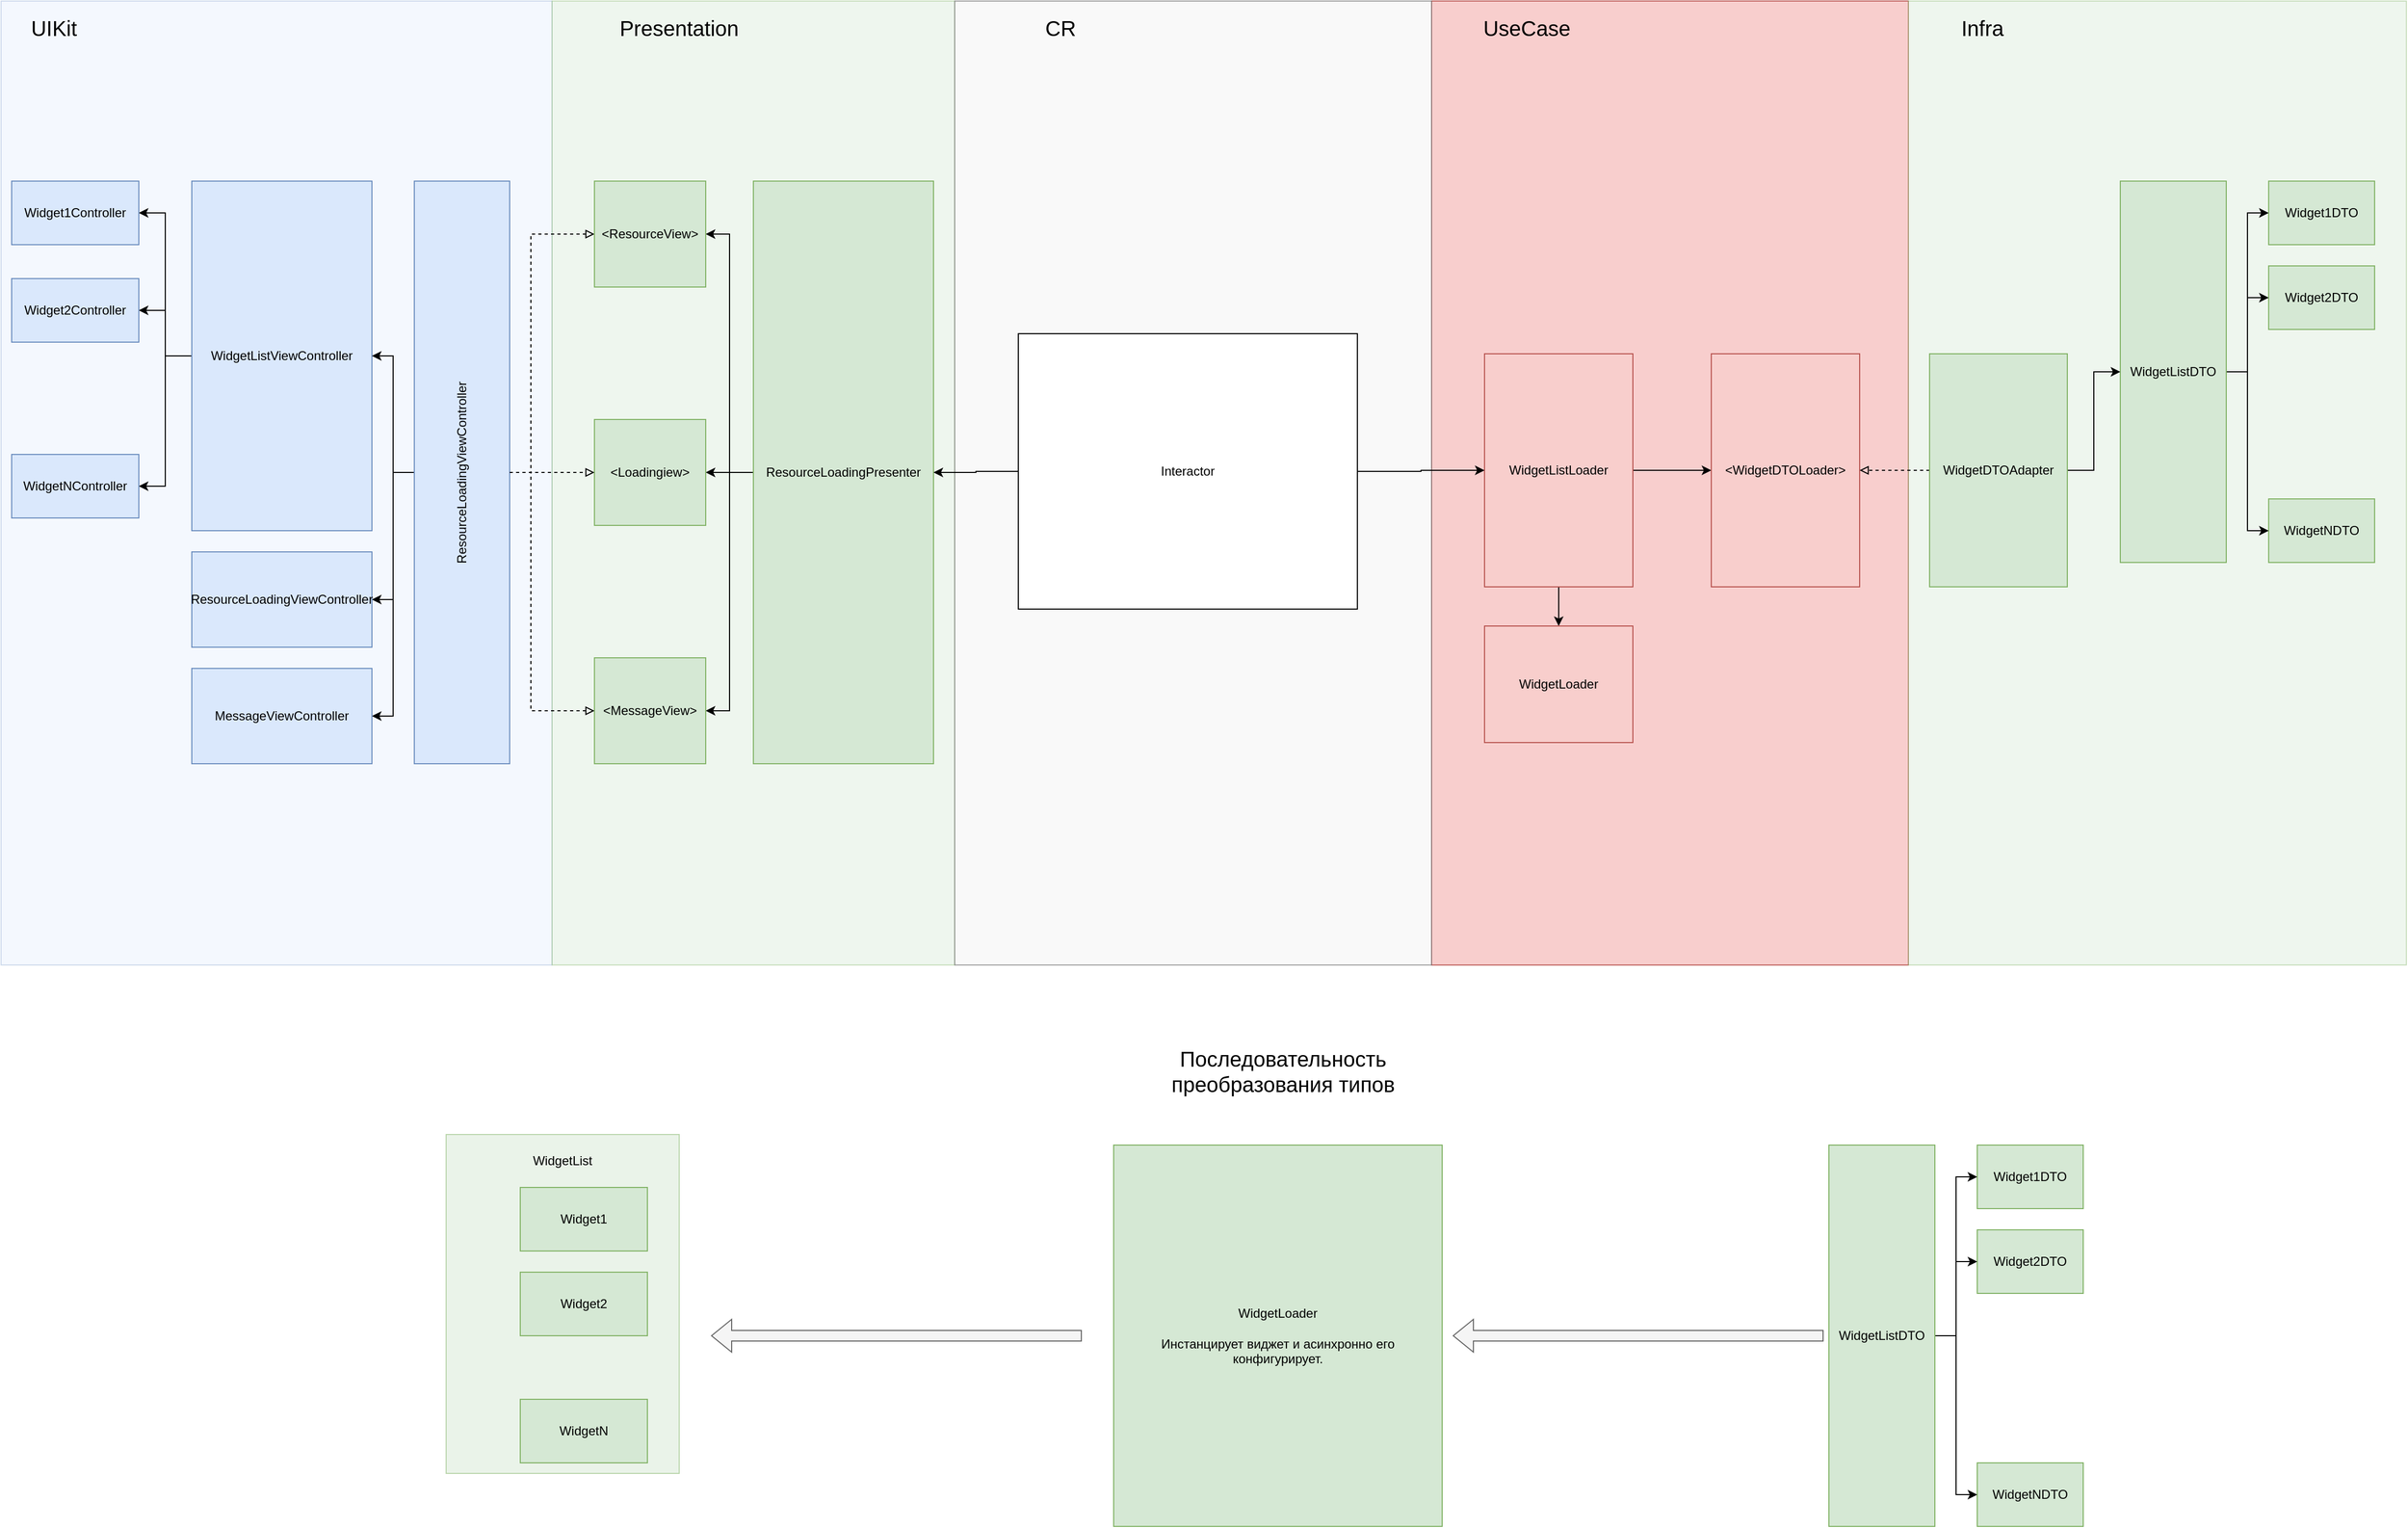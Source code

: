 <mxfile version="21.2.8" type="device">
  <diagram name="Page-1" id="LYl9F33TD6mUcOZTqUW9">
    <mxGraphModel dx="1242" dy="815" grid="1" gridSize="10" guides="1" tooltips="1" connect="1" arrows="1" fold="1" page="1" pageScale="1" pageWidth="1169" pageHeight="827" math="0" shadow="0">
      <root>
        <mxCell id="0" />
        <mxCell id="1" parent="0" />
        <mxCell id="AYsp923ja1xSld4CboRq-62" value="" style="rounded=0;whiteSpace=wrap;html=1;fillColor=#d5e8d4;strokeColor=#82b366;opacity=50;" parent="1" vertex="1">
          <mxGeometry x="420" y="1120" width="220" height="320" as="geometry" />
        </mxCell>
        <mxCell id="AYsp923ja1xSld4CboRq-11" value="" style="group;movable=1;resizable=1;rotatable=1;deletable=1;editable=1;locked=0;connectable=1;fillColor=#dae8fc;strokeColor=#6c8ebf;container=0;opacity=30;" parent="1" vertex="1" connectable="0">
          <mxGeometry y="50" width="520" height="910" as="geometry" />
        </mxCell>
        <mxCell id="AYsp923ja1xSld4CboRq-21" value="" style="group;movable=1;resizable=1;rotatable=1;deletable=1;editable=1;locked=0;connectable=1;fillColor=#f8cecc;strokeColor=#b85450;" parent="1" vertex="1" connectable="0">
          <mxGeometry x="1350" y="50" width="450" height="910" as="geometry" />
        </mxCell>
        <mxCell id="AYsp923ja1xSld4CboRq-22" value="" style="rounded=0;whiteSpace=wrap;html=1;fillColor=#f8cecc;strokeColor=#b85450;opacity=40;" parent="AYsp923ja1xSld4CboRq-21" vertex="1">
          <mxGeometry width="450" height="910" as="geometry" />
        </mxCell>
        <mxCell id="AYsp923ja1xSld4CboRq-23" value="UseCase" style="text;html=1;strokeColor=none;fillColor=none;align=center;verticalAlign=middle;whiteSpace=wrap;rounded=0;fontSize=20;" parent="AYsp923ja1xSld4CboRq-21" vertex="1">
          <mxGeometry x="20" y="10" width="140" height="30" as="geometry" />
        </mxCell>
        <mxCell id="AYsp923ja1xSld4CboRq-72" style="edgeStyle=orthogonalEdgeStyle;rounded=0;orthogonalLoop=1;jettySize=auto;html=1;entryX=0;entryY=0.5;entryDx=0;entryDy=0;" parent="AYsp923ja1xSld4CboRq-21" source="AYsp923ja1xSld4CboRq-50" target="AYsp923ja1xSld4CboRq-71" edge="1">
          <mxGeometry relative="1" as="geometry" />
        </mxCell>
        <mxCell id="AYsp923ja1xSld4CboRq-78" style="edgeStyle=orthogonalEdgeStyle;rounded=0;orthogonalLoop=1;jettySize=auto;html=1;entryX=0.5;entryY=0;entryDx=0;entryDy=0;" parent="AYsp923ja1xSld4CboRq-21" source="AYsp923ja1xSld4CboRq-50" target="AYsp923ja1xSld4CboRq-77" edge="1">
          <mxGeometry relative="1" as="geometry" />
        </mxCell>
        <mxCell id="AYsp923ja1xSld4CboRq-50" value="WidgetListLoader" style="rounded=0;whiteSpace=wrap;html=1;fillColor=#f8cecc;strokeColor=#b85450;" parent="AYsp923ja1xSld4CboRq-21" vertex="1">
          <mxGeometry x="50" y="333" width="140" height="220" as="geometry" />
        </mxCell>
        <mxCell id="AYsp923ja1xSld4CboRq-71" value="&amp;lt;WidgetDTOLoader&amp;gt;" style="rounded=0;whiteSpace=wrap;html=1;fillColor=#f8cecc;strokeColor=#b85450;" parent="AYsp923ja1xSld4CboRq-21" vertex="1">
          <mxGeometry x="264" y="333" width="140" height="220" as="geometry" />
        </mxCell>
        <mxCell id="AYsp923ja1xSld4CboRq-77" value="WidgetLoader" style="rounded=0;whiteSpace=wrap;html=1;fillColor=#f8cecc;strokeColor=#b85450;" parent="AYsp923ja1xSld4CboRq-21" vertex="1">
          <mxGeometry x="50" y="590" width="140" height="110" as="geometry" />
        </mxCell>
        <mxCell id="AYsp923ja1xSld4CboRq-16" value="" style="rounded=0;whiteSpace=wrap;html=1;fillColor=#d5e8d4;strokeColor=#82b366;opacity=40;movable=1;resizable=1;rotatable=1;deletable=1;editable=1;locked=0;connectable=1;" parent="1" vertex="1">
          <mxGeometry x="1800" y="50" width="470" height="910" as="geometry" />
        </mxCell>
        <mxCell id="AYsp923ja1xSld4CboRq-8" style="edgeStyle=orthogonalEdgeStyle;rounded=0;orthogonalLoop=1;jettySize=auto;html=1;" parent="1" source="AYsp923ja1xSld4CboRq-1" target="AYsp923ja1xSld4CboRq-5" edge="1">
          <mxGeometry relative="1" as="geometry" />
        </mxCell>
        <mxCell id="AYsp923ja1xSld4CboRq-9" style="edgeStyle=orthogonalEdgeStyle;rounded=0;orthogonalLoop=1;jettySize=auto;html=1;entryX=1;entryY=0.5;entryDx=0;entryDy=0;" parent="1" source="AYsp923ja1xSld4CboRq-1" target="AYsp923ja1xSld4CboRq-6" edge="1">
          <mxGeometry relative="1" as="geometry" />
        </mxCell>
        <mxCell id="AYsp923ja1xSld4CboRq-10" style="edgeStyle=orthogonalEdgeStyle;rounded=0;orthogonalLoop=1;jettySize=auto;html=1;" parent="1" source="AYsp923ja1xSld4CboRq-1" target="AYsp923ja1xSld4CboRq-7" edge="1">
          <mxGeometry relative="1" as="geometry" />
        </mxCell>
        <mxCell id="AYsp923ja1xSld4CboRq-1" value="WidgetListViewController" style="rounded=0;whiteSpace=wrap;html=1;fillColor=#dae8fc;strokeColor=#6c8ebf;" parent="1" vertex="1">
          <mxGeometry x="180" y="220" width="170" height="330" as="geometry" />
        </mxCell>
        <mxCell id="AYsp923ja1xSld4CboRq-5" value="Widget1Controller" style="rounded=0;whiteSpace=wrap;html=1;fillColor=#dae8fc;strokeColor=#6c8ebf;" parent="1" vertex="1">
          <mxGeometry x="10" y="220" width="120" height="60" as="geometry" />
        </mxCell>
        <mxCell id="AYsp923ja1xSld4CboRq-6" value="Widget2Controller" style="rounded=0;whiteSpace=wrap;html=1;fillColor=#dae8fc;strokeColor=#6c8ebf;" parent="1" vertex="1">
          <mxGeometry x="10" y="312" width="120" height="60" as="geometry" />
        </mxCell>
        <mxCell id="AYsp923ja1xSld4CboRq-7" value="WidgetNController" style="rounded=0;whiteSpace=wrap;html=1;fillColor=#dae8fc;strokeColor=#6c8ebf;" parent="1" vertex="1">
          <mxGeometry x="10" y="478" width="120" height="60" as="geometry" />
        </mxCell>
        <mxCell id="AYsp923ja1xSld4CboRq-4" value="UIKit" style="text;html=1;strokeColor=none;fillColor=none;align=center;verticalAlign=middle;whiteSpace=wrap;rounded=0;fontSize=20;" parent="1" vertex="1">
          <mxGeometry x="20" y="60" width="60" height="30" as="geometry" />
        </mxCell>
        <mxCell id="AYsp923ja1xSld4CboRq-13" value="" style="rounded=0;whiteSpace=wrap;html=1;fillColor=#d5e8d4;strokeColor=#82b366;opacity=40;" parent="1" vertex="1">
          <mxGeometry x="520" y="50" width="380" height="910" as="geometry" />
        </mxCell>
        <mxCell id="AYsp923ja1xSld4CboRq-14" value="Presentation" style="text;html=1;strokeColor=none;fillColor=none;align=center;verticalAlign=middle;whiteSpace=wrap;rounded=0;fontSize=20;" parent="1" vertex="1">
          <mxGeometry x="570" y="60" width="140" height="30" as="geometry" />
        </mxCell>
        <mxCell id="AYsp923ja1xSld4CboRq-17" value="Infra" style="text;html=1;strokeColor=none;fillColor=none;align=center;verticalAlign=middle;whiteSpace=wrap;rounded=0;fontSize=20;" parent="1" vertex="1">
          <mxGeometry x="1840" y="60" width="60" height="30" as="geometry" />
        </mxCell>
        <mxCell id="AYsp923ja1xSld4CboRq-19" value="" style="rounded=0;whiteSpace=wrap;html=1;fillColor=#f5f5f5;strokeColor=#666666;opacity=60;fontColor=#333333;" parent="1" vertex="1">
          <mxGeometry x="900" y="50" width="450" height="910" as="geometry" />
        </mxCell>
        <mxCell id="AYsp923ja1xSld4CboRq-20" value="CR" style="text;html=1;strokeColor=none;fillColor=none;align=center;verticalAlign=middle;whiteSpace=wrap;rounded=0;fontSize=20;" parent="1" vertex="1">
          <mxGeometry x="930" y="60" width="140" height="30" as="geometry" />
        </mxCell>
        <mxCell id="AYsp923ja1xSld4CboRq-24" value="Widget1DTO" style="rounded=0;whiteSpace=wrap;html=1;fillColor=#d5e8d4;strokeColor=#82b366;" parent="1" vertex="1">
          <mxGeometry x="2140" y="220" width="100" height="60" as="geometry" />
        </mxCell>
        <mxCell id="AYsp923ja1xSld4CboRq-25" value="Widget2DTO" style="rounded=0;whiteSpace=wrap;html=1;fillColor=#d5e8d4;strokeColor=#82b366;" parent="1" vertex="1">
          <mxGeometry x="2140" y="300" width="100" height="60" as="geometry" />
        </mxCell>
        <mxCell id="AYsp923ja1xSld4CboRq-26" value="WidgetNDTO" style="rounded=0;whiteSpace=wrap;html=1;fillColor=#d5e8d4;strokeColor=#82b366;" parent="1" vertex="1">
          <mxGeometry x="2140" y="520" width="100" height="60" as="geometry" />
        </mxCell>
        <mxCell id="AYsp923ja1xSld4CboRq-31" style="edgeStyle=orthogonalEdgeStyle;rounded=0;orthogonalLoop=1;jettySize=auto;html=1;entryX=0;entryY=0.5;entryDx=0;entryDy=0;" parent="1" source="AYsp923ja1xSld4CboRq-30" target="AYsp923ja1xSld4CboRq-24" edge="1">
          <mxGeometry relative="1" as="geometry" />
        </mxCell>
        <mxCell id="AYsp923ja1xSld4CboRq-32" style="edgeStyle=orthogonalEdgeStyle;rounded=0;orthogonalLoop=1;jettySize=auto;html=1;entryX=0;entryY=0.5;entryDx=0;entryDy=0;" parent="1" source="AYsp923ja1xSld4CboRq-30" target="AYsp923ja1xSld4CboRq-25" edge="1">
          <mxGeometry relative="1" as="geometry" />
        </mxCell>
        <mxCell id="AYsp923ja1xSld4CboRq-33" style="edgeStyle=orthogonalEdgeStyle;rounded=0;orthogonalLoop=1;jettySize=auto;html=1;entryX=0;entryY=0.5;entryDx=0;entryDy=0;" parent="1" source="AYsp923ja1xSld4CboRq-30" target="AYsp923ja1xSld4CboRq-26" edge="1">
          <mxGeometry relative="1" as="geometry" />
        </mxCell>
        <mxCell id="AYsp923ja1xSld4CboRq-30" value="WidgetListDTO" style="rounded=0;whiteSpace=wrap;html=1;fillColor=#d5e8d4;strokeColor=#82b366;" parent="1" vertex="1">
          <mxGeometry x="2000" y="220" width="100" height="360" as="geometry" />
        </mxCell>
        <mxCell id="AYsp923ja1xSld4CboRq-38" style="edgeStyle=orthogonalEdgeStyle;rounded=0;orthogonalLoop=1;jettySize=auto;html=1;entryX=1;entryY=0.5;entryDx=0;entryDy=0;" parent="1" source="AYsp923ja1xSld4CboRq-34" target="AYsp923ja1xSld4CboRq-1" edge="1">
          <mxGeometry relative="1" as="geometry" />
        </mxCell>
        <mxCell id="AYsp923ja1xSld4CboRq-39" style="edgeStyle=orthogonalEdgeStyle;rounded=0;orthogonalLoop=1;jettySize=auto;html=1;entryX=1;entryY=0.5;entryDx=0;entryDy=0;" parent="1" source="AYsp923ja1xSld4CboRq-34" target="AYsp923ja1xSld4CboRq-35" edge="1">
          <mxGeometry relative="1" as="geometry" />
        </mxCell>
        <mxCell id="AYsp923ja1xSld4CboRq-40" style="edgeStyle=orthogonalEdgeStyle;rounded=0;orthogonalLoop=1;jettySize=auto;html=1;" parent="1" source="AYsp923ja1xSld4CboRq-34" target="AYsp923ja1xSld4CboRq-36" edge="1">
          <mxGeometry relative="1" as="geometry" />
        </mxCell>
        <mxCell id="AYsp923ja1xSld4CboRq-47" style="edgeStyle=orthogonalEdgeStyle;rounded=0;orthogonalLoop=1;jettySize=auto;html=1;entryX=0;entryY=0.5;entryDx=0;entryDy=0;dashed=1;endArrow=block;endFill=0;" parent="1" source="AYsp923ja1xSld4CboRq-34" target="AYsp923ja1xSld4CboRq-41" edge="1">
          <mxGeometry relative="1" as="geometry">
            <Array as="points">
              <mxPoint x="500" y="495" />
              <mxPoint x="500" y="270" />
            </Array>
          </mxGeometry>
        </mxCell>
        <mxCell id="AYsp923ja1xSld4CboRq-34" value="ResourceLoadingViewController" style="rounded=0;whiteSpace=wrap;html=1;fillColor=#dae8fc;strokeColor=#6c8ebf;horizontal=0;" parent="1" vertex="1">
          <mxGeometry x="390" y="220" width="90" height="550" as="geometry" />
        </mxCell>
        <mxCell id="AYsp923ja1xSld4CboRq-35" value="ResourceLoadingViewController" style="rounded=0;whiteSpace=wrap;html=1;fillColor=#dae8fc;strokeColor=#6c8ebf;" parent="1" vertex="1">
          <mxGeometry x="180" y="570" width="170" height="90" as="geometry" />
        </mxCell>
        <mxCell id="AYsp923ja1xSld4CboRq-36" value="MessageViewController" style="rounded=0;whiteSpace=wrap;html=1;fillColor=#dae8fc;strokeColor=#6c8ebf;" parent="1" vertex="1">
          <mxGeometry x="180" y="680" width="170" height="90" as="geometry" />
        </mxCell>
        <mxCell id="AYsp923ja1xSld4CboRq-44" style="edgeStyle=orthogonalEdgeStyle;rounded=0;orthogonalLoop=1;jettySize=auto;html=1;entryX=1;entryY=0.5;entryDx=0;entryDy=0;" parent="1" source="AYsp923ja1xSld4CboRq-37" target="AYsp923ja1xSld4CboRq-41" edge="1">
          <mxGeometry relative="1" as="geometry" />
        </mxCell>
        <mxCell id="AYsp923ja1xSld4CboRq-45" style="edgeStyle=orthogonalEdgeStyle;rounded=0;orthogonalLoop=1;jettySize=auto;html=1;entryX=1;entryY=0.5;entryDx=0;entryDy=0;" parent="1" source="AYsp923ja1xSld4CboRq-37" target="AYsp923ja1xSld4CboRq-42" edge="1">
          <mxGeometry relative="1" as="geometry" />
        </mxCell>
        <mxCell id="AYsp923ja1xSld4CboRq-46" style="edgeStyle=orthogonalEdgeStyle;rounded=0;orthogonalLoop=1;jettySize=auto;html=1;entryX=1;entryY=0.5;entryDx=0;entryDy=0;" parent="1" source="AYsp923ja1xSld4CboRq-37" target="AYsp923ja1xSld4CboRq-43" edge="1">
          <mxGeometry relative="1" as="geometry" />
        </mxCell>
        <mxCell id="AYsp923ja1xSld4CboRq-37" value="ResourceLoadingPresenter" style="rounded=0;whiteSpace=wrap;html=1;fillColor=#d5e8d4;strokeColor=#82b366;" parent="1" vertex="1">
          <mxGeometry x="710" y="220" width="170" height="550" as="geometry" />
        </mxCell>
        <mxCell id="AYsp923ja1xSld4CboRq-41" value="&amp;lt;ResourceView&amp;gt;" style="rounded=0;whiteSpace=wrap;html=1;fillColor=#d5e8d4;strokeColor=#82b366;" parent="1" vertex="1">
          <mxGeometry x="560" y="220" width="105" height="100" as="geometry" />
        </mxCell>
        <mxCell id="AYsp923ja1xSld4CboRq-42" value="&amp;lt;Loadingiew&amp;gt;" style="rounded=0;whiteSpace=wrap;html=1;fillColor=#d5e8d4;strokeColor=#82b366;" parent="1" vertex="1">
          <mxGeometry x="560" y="445" width="105" height="100" as="geometry" />
        </mxCell>
        <mxCell id="AYsp923ja1xSld4CboRq-43" value="&amp;lt;MessageView&amp;gt;" style="rounded=0;whiteSpace=wrap;html=1;fillColor=#d5e8d4;strokeColor=#82b366;" parent="1" vertex="1">
          <mxGeometry x="560" y="670" width="105" height="100" as="geometry" />
        </mxCell>
        <mxCell id="AYsp923ja1xSld4CboRq-48" style="edgeStyle=orthogonalEdgeStyle;rounded=0;orthogonalLoop=1;jettySize=auto;html=1;entryX=0;entryY=0.5;entryDx=0;entryDy=0;dashed=1;endArrow=block;endFill=0;exitX=1;exitY=0.5;exitDx=0;exitDy=0;" parent="1" source="AYsp923ja1xSld4CboRq-34" target="AYsp923ja1xSld4CboRq-42" edge="1">
          <mxGeometry relative="1" as="geometry">
            <mxPoint x="490" y="505" as="sourcePoint" />
            <mxPoint x="570" y="280" as="targetPoint" />
            <Array as="points">
              <mxPoint x="560" y="495" />
            </Array>
          </mxGeometry>
        </mxCell>
        <mxCell id="AYsp923ja1xSld4CboRq-49" style="edgeStyle=orthogonalEdgeStyle;rounded=0;orthogonalLoop=1;jettySize=auto;html=1;entryX=0;entryY=0.5;entryDx=0;entryDy=0;dashed=1;endArrow=block;endFill=0;exitX=1;exitY=0.5;exitDx=0;exitDy=0;" parent="1" source="AYsp923ja1xSld4CboRq-34" target="AYsp923ja1xSld4CboRq-43" edge="1">
          <mxGeometry relative="1" as="geometry">
            <mxPoint x="490" y="505" as="sourcePoint" />
            <mxPoint x="570" y="510" as="targetPoint" />
            <Array as="points">
              <mxPoint x="500" y="495" />
              <mxPoint x="500" y="720" />
            </Array>
          </mxGeometry>
        </mxCell>
        <mxCell id="AYsp923ja1xSld4CboRq-52" value="Widget1DTO" style="rounded=0;whiteSpace=wrap;html=1;fillColor=#d5e8d4;strokeColor=#82b366;" parent="1" vertex="1">
          <mxGeometry x="1865" y="1130" width="100" height="60" as="geometry" />
        </mxCell>
        <mxCell id="AYsp923ja1xSld4CboRq-53" value="Widget2DTO" style="rounded=0;whiteSpace=wrap;html=1;fillColor=#d5e8d4;strokeColor=#82b366;" parent="1" vertex="1">
          <mxGeometry x="1865" y="1210" width="100" height="60" as="geometry" />
        </mxCell>
        <mxCell id="AYsp923ja1xSld4CboRq-54" value="WidgetNDTO" style="rounded=0;whiteSpace=wrap;html=1;fillColor=#d5e8d4;strokeColor=#82b366;" parent="1" vertex="1">
          <mxGeometry x="1865" y="1430" width="100" height="60" as="geometry" />
        </mxCell>
        <mxCell id="AYsp923ja1xSld4CboRq-55" style="edgeStyle=orthogonalEdgeStyle;rounded=0;orthogonalLoop=1;jettySize=auto;html=1;entryX=0;entryY=0.5;entryDx=0;entryDy=0;" parent="1" source="AYsp923ja1xSld4CboRq-58" target="AYsp923ja1xSld4CboRq-52" edge="1">
          <mxGeometry relative="1" as="geometry" />
        </mxCell>
        <mxCell id="AYsp923ja1xSld4CboRq-56" style="edgeStyle=orthogonalEdgeStyle;rounded=0;orthogonalLoop=1;jettySize=auto;html=1;entryX=0;entryY=0.5;entryDx=0;entryDy=0;" parent="1" source="AYsp923ja1xSld4CboRq-58" target="AYsp923ja1xSld4CboRq-53" edge="1">
          <mxGeometry relative="1" as="geometry" />
        </mxCell>
        <mxCell id="AYsp923ja1xSld4CboRq-57" style="edgeStyle=orthogonalEdgeStyle;rounded=0;orthogonalLoop=1;jettySize=auto;html=1;entryX=0;entryY=0.5;entryDx=0;entryDy=0;" parent="1" source="AYsp923ja1xSld4CboRq-58" target="AYsp923ja1xSld4CboRq-54" edge="1">
          <mxGeometry relative="1" as="geometry" />
        </mxCell>
        <mxCell id="AYsp923ja1xSld4CboRq-58" value="WidgetListDTO" style="rounded=0;whiteSpace=wrap;html=1;fillColor=#d5e8d4;strokeColor=#82b366;" parent="1" vertex="1">
          <mxGeometry x="1725" y="1130" width="100" height="360" as="geometry" />
        </mxCell>
        <mxCell id="AYsp923ja1xSld4CboRq-59" value="Widget1" style="rounded=0;whiteSpace=wrap;html=1;fillColor=#d5e8d4;strokeColor=#82b366;" parent="1" vertex="1">
          <mxGeometry x="490" y="1170" width="120" height="60" as="geometry" />
        </mxCell>
        <mxCell id="AYsp923ja1xSld4CboRq-60" value="Widget2" style="rounded=0;whiteSpace=wrap;html=1;fillColor=#d5e8d4;strokeColor=#82b366;" parent="1" vertex="1">
          <mxGeometry x="490" y="1250" width="120" height="60" as="geometry" />
        </mxCell>
        <mxCell id="AYsp923ja1xSld4CboRq-61" value="WidgetN" style="rounded=0;whiteSpace=wrap;html=1;fillColor=#d5e8d4;strokeColor=#82b366;" parent="1" vertex="1">
          <mxGeometry x="490" y="1370" width="120" height="60" as="geometry" />
        </mxCell>
        <mxCell id="AYsp923ja1xSld4CboRq-63" value="WidgetList" style="text;html=1;strokeColor=none;fillColor=none;align=center;verticalAlign=middle;whiteSpace=wrap;rounded=0;" parent="1" vertex="1">
          <mxGeometry x="500" y="1130" width="60" height="30" as="geometry" />
        </mxCell>
        <mxCell id="AYsp923ja1xSld4CboRq-64" value="WidgetLoader&lt;br&gt;&lt;br&gt;Инстанцирует виджет и асинхронно его конфигурирует." style="rounded=0;whiteSpace=wrap;html=1;fillColor=#d5e8d4;strokeColor=#82b366;" parent="1" vertex="1">
          <mxGeometry x="1050" y="1130" width="310" height="360" as="geometry" />
        </mxCell>
        <mxCell id="AYsp923ja1xSld4CboRq-66" value="" style="shape=flexArrow;endArrow=classic;html=1;rounded=0;fillColor=#f5f5f5;strokeColor=#666666;" parent="1" edge="1">
          <mxGeometry width="50" height="50" relative="1" as="geometry">
            <mxPoint x="1720" y="1310" as="sourcePoint" />
            <mxPoint x="1370" y="1310" as="targetPoint" />
          </mxGeometry>
        </mxCell>
        <mxCell id="AYsp923ja1xSld4CboRq-67" value="" style="shape=flexArrow;endArrow=classic;html=1;rounded=0;fillColor=#f5f5f5;strokeColor=#666666;" parent="1" edge="1">
          <mxGeometry width="50" height="50" relative="1" as="geometry">
            <mxPoint x="1020" y="1310" as="sourcePoint" />
            <mxPoint x="670" y="1310" as="targetPoint" />
          </mxGeometry>
        </mxCell>
        <mxCell id="AYsp923ja1xSld4CboRq-69" style="edgeStyle=orthogonalEdgeStyle;rounded=0;orthogonalLoop=1;jettySize=auto;html=1;entryX=1;entryY=0.5;entryDx=0;entryDy=0;" parent="1" source="AYsp923ja1xSld4CboRq-68" target="AYsp923ja1xSld4CboRq-37" edge="1">
          <mxGeometry relative="1" as="geometry" />
        </mxCell>
        <mxCell id="AYsp923ja1xSld4CboRq-70" style="edgeStyle=orthogonalEdgeStyle;rounded=0;orthogonalLoop=1;jettySize=auto;html=1;entryX=0;entryY=0.5;entryDx=0;entryDy=0;" parent="1" source="AYsp923ja1xSld4CboRq-68" target="AYsp923ja1xSld4CboRq-50" edge="1">
          <mxGeometry relative="1" as="geometry" />
        </mxCell>
        <mxCell id="AYsp923ja1xSld4CboRq-68" value="Interactor" style="rounded=0;whiteSpace=wrap;html=1;" parent="1" vertex="1">
          <mxGeometry x="960" y="364" width="320" height="260" as="geometry" />
        </mxCell>
        <mxCell id="AYsp923ja1xSld4CboRq-74" style="edgeStyle=orthogonalEdgeStyle;rounded=0;orthogonalLoop=1;jettySize=auto;html=1;entryX=1;entryY=0.5;entryDx=0;entryDy=0;dashed=1;endArrow=block;endFill=0;" parent="1" source="AYsp923ja1xSld4CboRq-73" target="AYsp923ja1xSld4CboRq-71" edge="1">
          <mxGeometry relative="1" as="geometry" />
        </mxCell>
        <mxCell id="AYsp923ja1xSld4CboRq-75" style="edgeStyle=orthogonalEdgeStyle;rounded=0;orthogonalLoop=1;jettySize=auto;html=1;entryX=0;entryY=0.5;entryDx=0;entryDy=0;" parent="1" source="AYsp923ja1xSld4CboRq-73" target="AYsp923ja1xSld4CboRq-30" edge="1">
          <mxGeometry relative="1" as="geometry" />
        </mxCell>
        <mxCell id="AYsp923ja1xSld4CboRq-73" value="WidgetDTOAdapter" style="rounded=0;whiteSpace=wrap;html=1;fillColor=#d5e8d4;strokeColor=#82b366;" parent="1" vertex="1">
          <mxGeometry x="1820" y="383" width="130" height="220" as="geometry" />
        </mxCell>
        <mxCell id="AYsp923ja1xSld4CboRq-76" value="Последовательность преобразования типов" style="text;html=1;strokeColor=none;fillColor=none;align=center;verticalAlign=middle;whiteSpace=wrap;rounded=0;fontSize=20;" parent="1" vertex="1">
          <mxGeometry x="1060" y="1040" width="300" height="40" as="geometry" />
        </mxCell>
      </root>
    </mxGraphModel>
  </diagram>
</mxfile>
